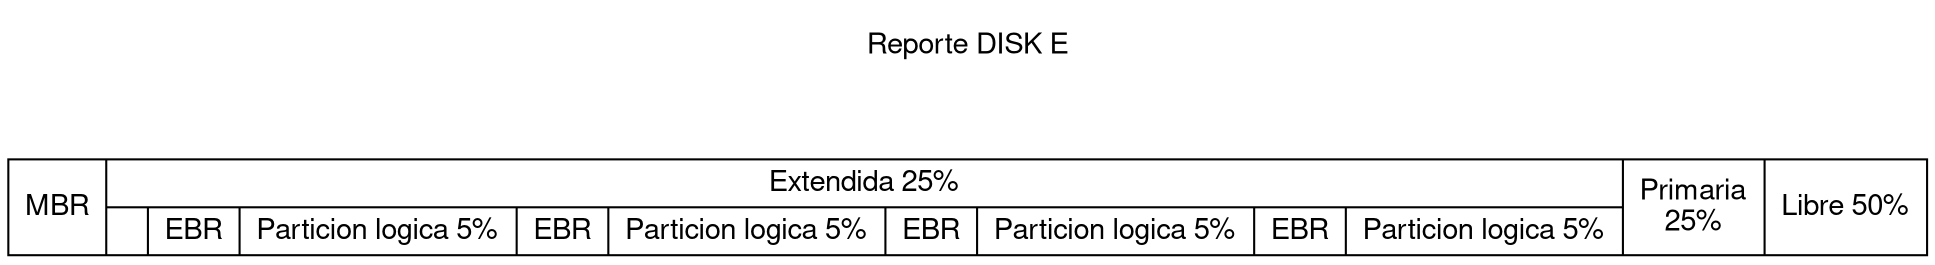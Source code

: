 
		digraph G {
 			fontname="Helvetica,Arial,sans-serif"
			node [fontname="Helvetica,Arial,sans-serif"]
			edge [fontname="Helvetica,Arial,sans-serif"]
			concentrate=True;
			rankdir=TB;
			node [shape=record];

			title [label="Reporte DISK E" shape=plaintext fontname="Helvetica,Arial,sans-serif"];

  			dsk[label="
				{MBR}|{Extendida 25%|{|EBR|Particion logica 5%|EBR|Particion logica 5%|EBR|Particion logica 5%|EBR|Particion logica 5%}}|Primaria\n25%|Libre 50%}
				}
			"];
			
			title -> dsk [style=invis];
		}